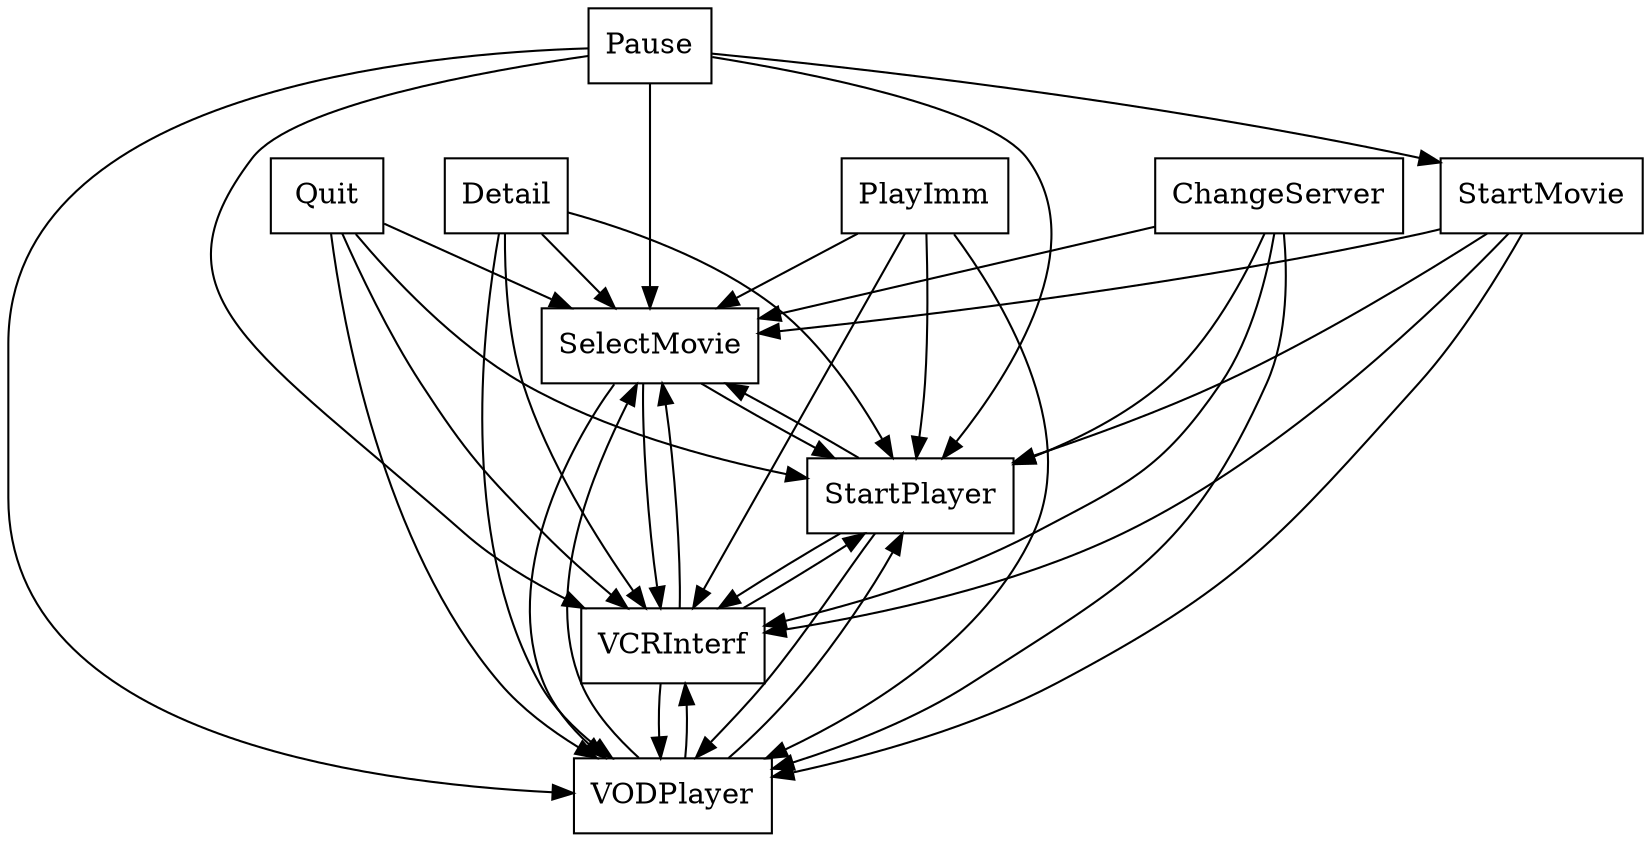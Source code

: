 digraph{
graph [rankdir=TB];
node [shape=box];
edge [arrowhead=normal];
0[label="Detail",]
1[label="SelectMovie",]
2[label="Pause",]
3[label="StartPlayer",]
4[label="Quit",]
5[label="StartMovie",]
6[label="ChangeServer",]
7[label="VODPlayer",]
8[label="PlayImm",]
9[label="VCRInterf",]
0->1[label="",]
0->3[label="",]
0->7[label="",]
0->9[label="",]
1->3[label="",]
1->7[label="",]
1->9[label="",]
2->1[label="",]
2->3[label="",]
2->5[label="",]
2->7[label="",]
2->9[label="",]
3->1[label="",]
3->7[label="",]
3->9[label="",]
4->1[label="",]
4->3[label="",]
4->7[label="",]
4->9[label="",]
5->1[label="",]
5->3[label="",]
5->7[label="",]
5->9[label="",]
6->1[label="",]
6->3[label="",]
6->7[label="",]
6->9[label="",]
7->1[label="",]
7->3[label="",]
7->9[label="",]
8->1[label="",]
8->3[label="",]
8->7[label="",]
8->9[label="",]
9->1[label="",]
9->3[label="",]
9->7[label="",]
}
